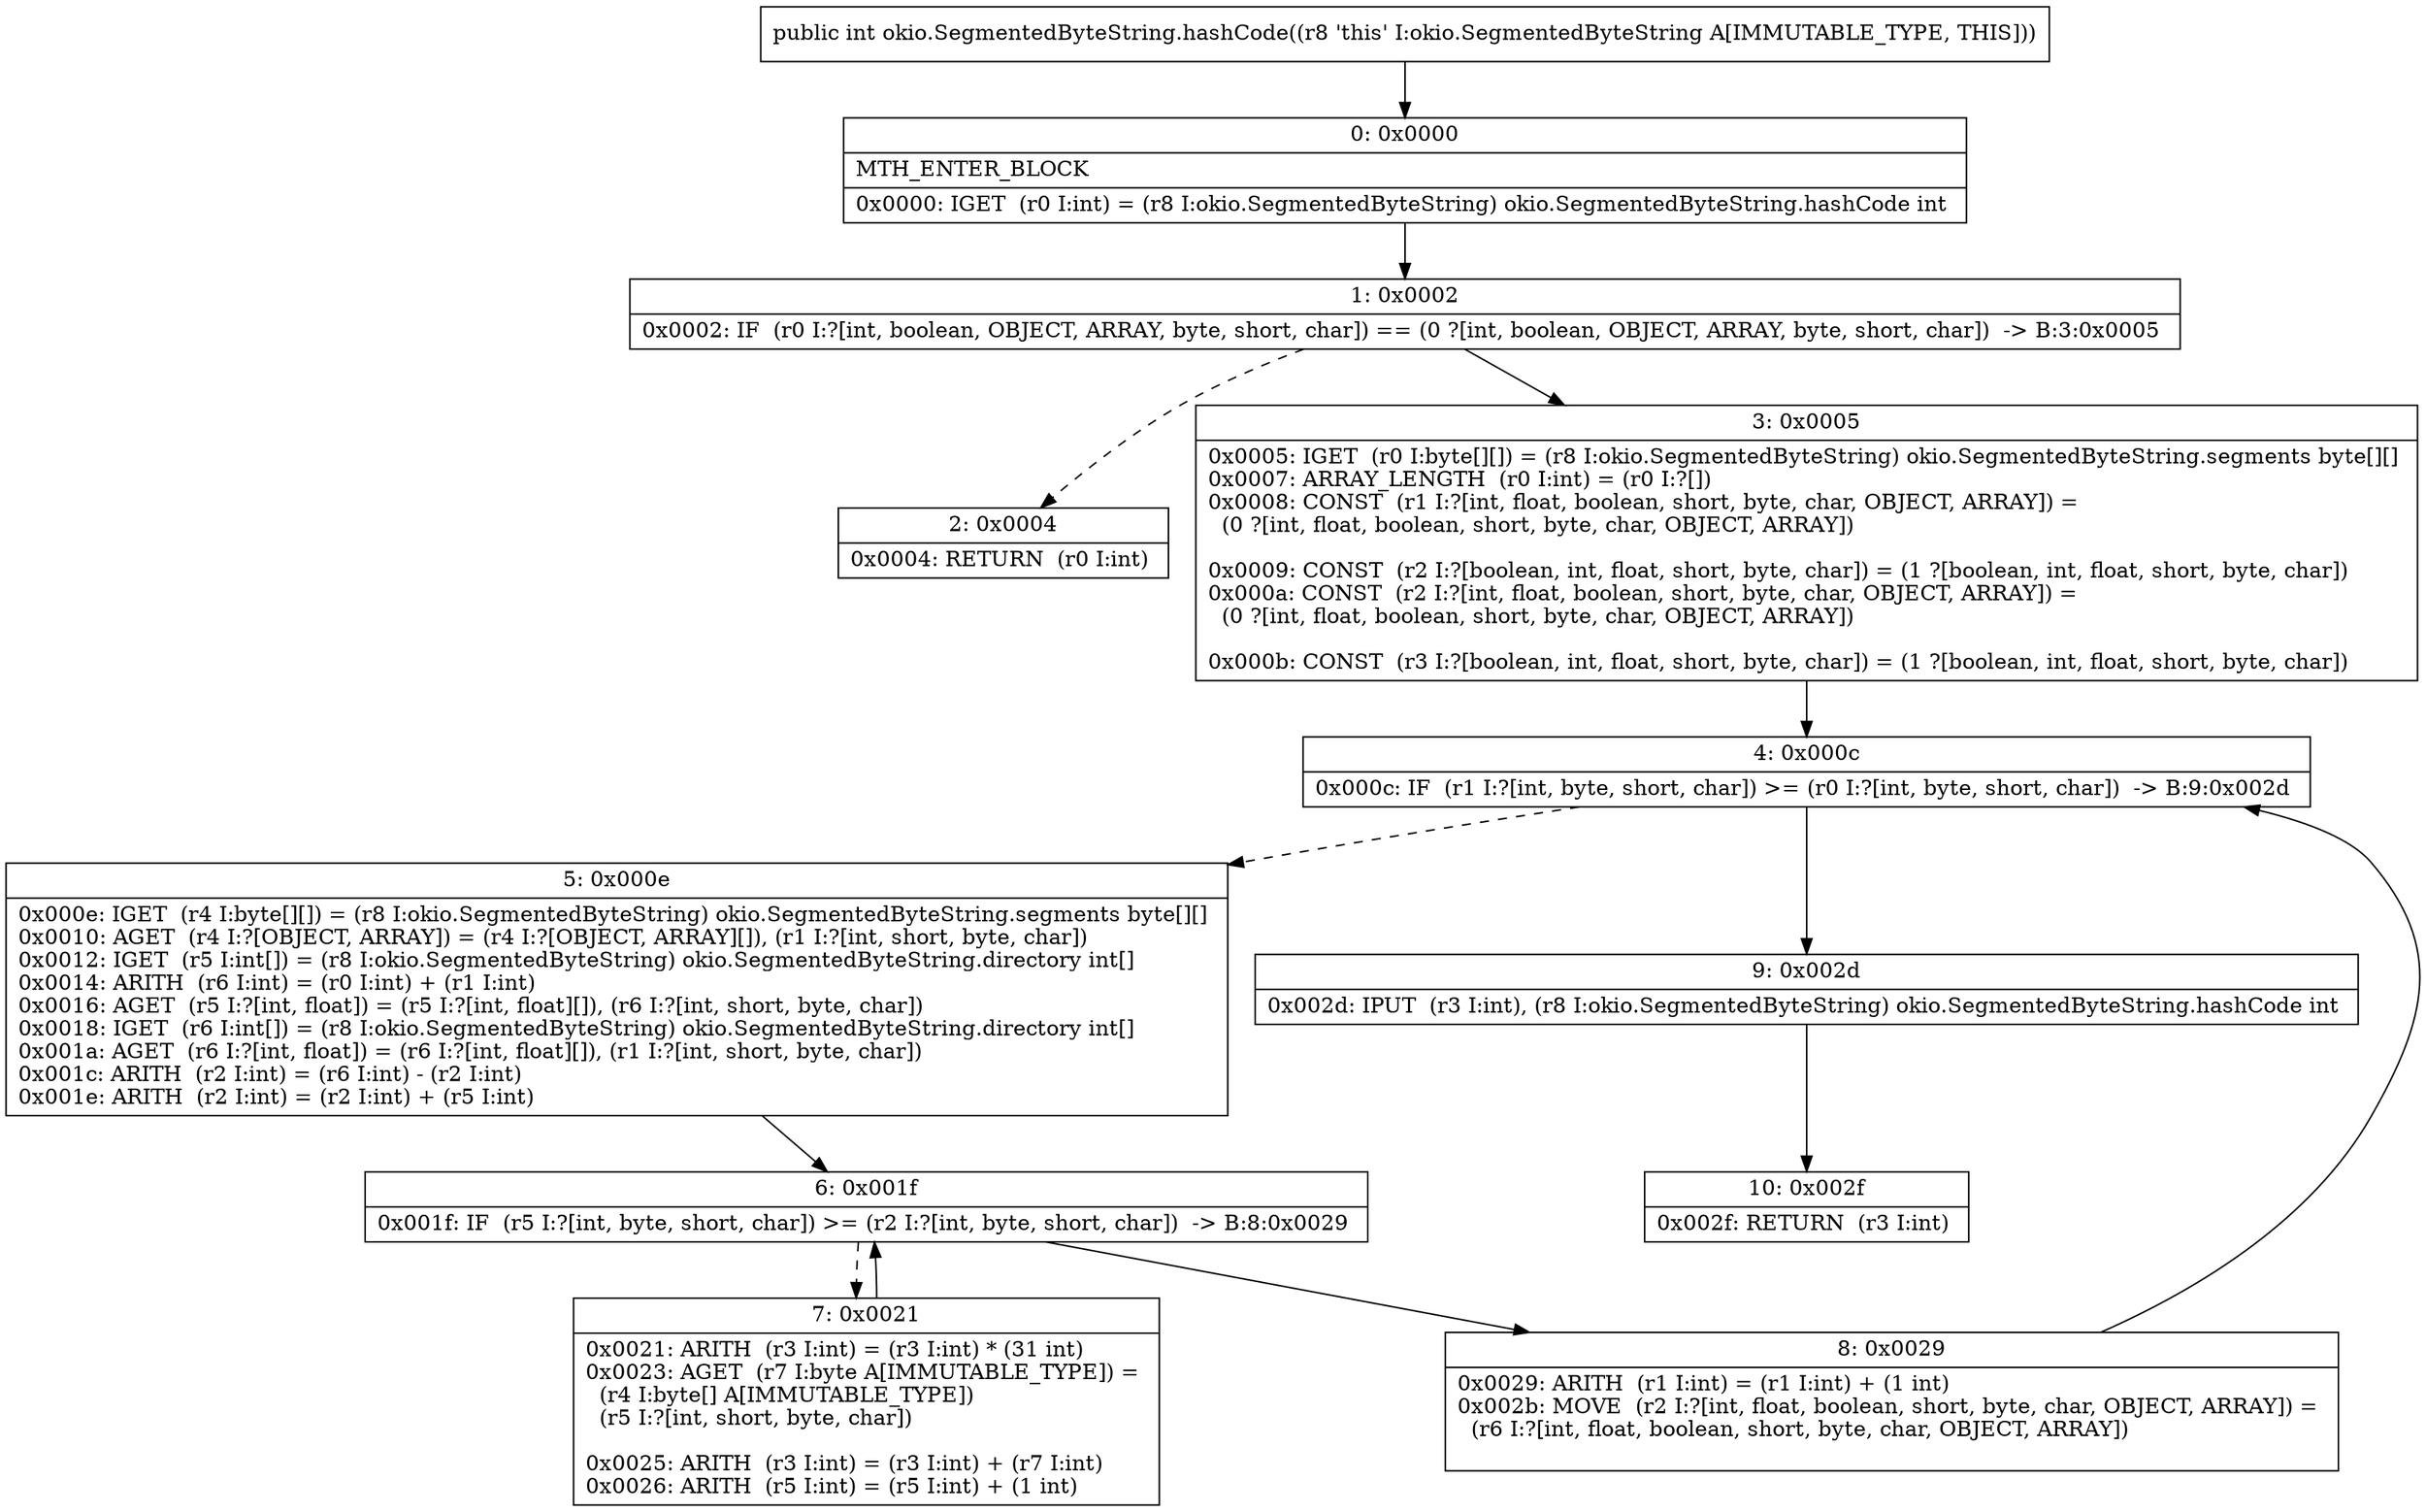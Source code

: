 digraph "CFG forokio.SegmentedByteString.hashCode()I" {
Node_0 [shape=record,label="{0\:\ 0x0000|MTH_ENTER_BLOCK\l|0x0000: IGET  (r0 I:int) = (r8 I:okio.SegmentedByteString) okio.SegmentedByteString.hashCode int \l}"];
Node_1 [shape=record,label="{1\:\ 0x0002|0x0002: IF  (r0 I:?[int, boolean, OBJECT, ARRAY, byte, short, char]) == (0 ?[int, boolean, OBJECT, ARRAY, byte, short, char])  \-\> B:3:0x0005 \l}"];
Node_2 [shape=record,label="{2\:\ 0x0004|0x0004: RETURN  (r0 I:int) \l}"];
Node_3 [shape=record,label="{3\:\ 0x0005|0x0005: IGET  (r0 I:byte[][]) = (r8 I:okio.SegmentedByteString) okio.SegmentedByteString.segments byte[][] \l0x0007: ARRAY_LENGTH  (r0 I:int) = (r0 I:?[]) \l0x0008: CONST  (r1 I:?[int, float, boolean, short, byte, char, OBJECT, ARRAY]) = \l  (0 ?[int, float, boolean, short, byte, char, OBJECT, ARRAY])\l \l0x0009: CONST  (r2 I:?[boolean, int, float, short, byte, char]) = (1 ?[boolean, int, float, short, byte, char]) \l0x000a: CONST  (r2 I:?[int, float, boolean, short, byte, char, OBJECT, ARRAY]) = \l  (0 ?[int, float, boolean, short, byte, char, OBJECT, ARRAY])\l \l0x000b: CONST  (r3 I:?[boolean, int, float, short, byte, char]) = (1 ?[boolean, int, float, short, byte, char]) \l}"];
Node_4 [shape=record,label="{4\:\ 0x000c|0x000c: IF  (r1 I:?[int, byte, short, char]) \>= (r0 I:?[int, byte, short, char])  \-\> B:9:0x002d \l}"];
Node_5 [shape=record,label="{5\:\ 0x000e|0x000e: IGET  (r4 I:byte[][]) = (r8 I:okio.SegmentedByteString) okio.SegmentedByteString.segments byte[][] \l0x0010: AGET  (r4 I:?[OBJECT, ARRAY]) = (r4 I:?[OBJECT, ARRAY][]), (r1 I:?[int, short, byte, char]) \l0x0012: IGET  (r5 I:int[]) = (r8 I:okio.SegmentedByteString) okio.SegmentedByteString.directory int[] \l0x0014: ARITH  (r6 I:int) = (r0 I:int) + (r1 I:int) \l0x0016: AGET  (r5 I:?[int, float]) = (r5 I:?[int, float][]), (r6 I:?[int, short, byte, char]) \l0x0018: IGET  (r6 I:int[]) = (r8 I:okio.SegmentedByteString) okio.SegmentedByteString.directory int[] \l0x001a: AGET  (r6 I:?[int, float]) = (r6 I:?[int, float][]), (r1 I:?[int, short, byte, char]) \l0x001c: ARITH  (r2 I:int) = (r6 I:int) \- (r2 I:int) \l0x001e: ARITH  (r2 I:int) = (r2 I:int) + (r5 I:int) \l}"];
Node_6 [shape=record,label="{6\:\ 0x001f|0x001f: IF  (r5 I:?[int, byte, short, char]) \>= (r2 I:?[int, byte, short, char])  \-\> B:8:0x0029 \l}"];
Node_7 [shape=record,label="{7\:\ 0x0021|0x0021: ARITH  (r3 I:int) = (r3 I:int) * (31 int) \l0x0023: AGET  (r7 I:byte A[IMMUTABLE_TYPE]) = \l  (r4 I:byte[] A[IMMUTABLE_TYPE])\l  (r5 I:?[int, short, byte, char])\l \l0x0025: ARITH  (r3 I:int) = (r3 I:int) + (r7 I:int) \l0x0026: ARITH  (r5 I:int) = (r5 I:int) + (1 int) \l}"];
Node_8 [shape=record,label="{8\:\ 0x0029|0x0029: ARITH  (r1 I:int) = (r1 I:int) + (1 int) \l0x002b: MOVE  (r2 I:?[int, float, boolean, short, byte, char, OBJECT, ARRAY]) = \l  (r6 I:?[int, float, boolean, short, byte, char, OBJECT, ARRAY])\l \l}"];
Node_9 [shape=record,label="{9\:\ 0x002d|0x002d: IPUT  (r3 I:int), (r8 I:okio.SegmentedByteString) okio.SegmentedByteString.hashCode int \l}"];
Node_10 [shape=record,label="{10\:\ 0x002f|0x002f: RETURN  (r3 I:int) \l}"];
MethodNode[shape=record,label="{public int okio.SegmentedByteString.hashCode((r8 'this' I:okio.SegmentedByteString A[IMMUTABLE_TYPE, THIS])) }"];
MethodNode -> Node_0;
Node_0 -> Node_1;
Node_1 -> Node_2[style=dashed];
Node_1 -> Node_3;
Node_3 -> Node_4;
Node_4 -> Node_5[style=dashed];
Node_4 -> Node_9;
Node_5 -> Node_6;
Node_6 -> Node_7[style=dashed];
Node_6 -> Node_8;
Node_7 -> Node_6;
Node_8 -> Node_4;
Node_9 -> Node_10;
}

